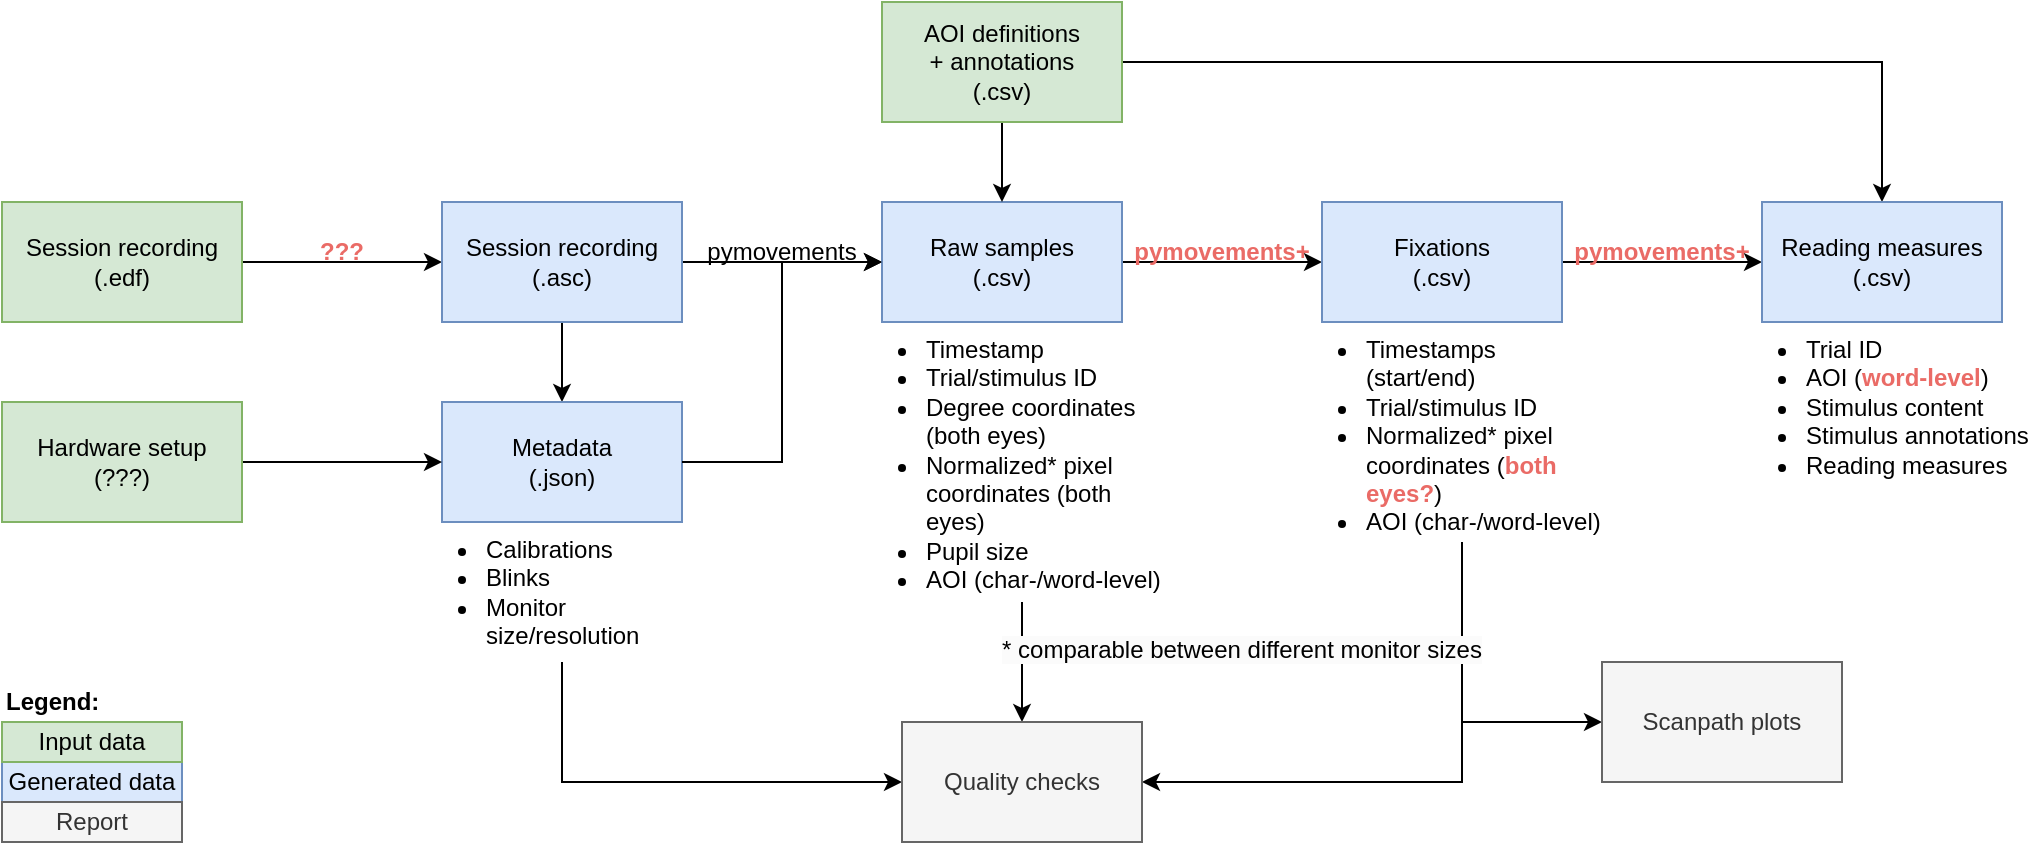 <mxfile version="24.4.4" type="google">
  <diagram name="Page-1" id="AtIYIHQ_GJjiH0cBQafu">
    <mxGraphModel grid="1" page="1" gridSize="10" guides="1" tooltips="1" connect="1" arrows="1" fold="1" pageScale="1" pageWidth="1169" pageHeight="827" math="0" shadow="0">
      <root>
        <mxCell id="0" />
        <mxCell id="1" parent="0" />
        <mxCell id="c0CKN2lVMgZB3iicLmFA-7" style="edgeStyle=orthogonalEdgeStyle;rounded=0;orthogonalLoop=1;jettySize=auto;html=1;exitX=1;exitY=0.5;exitDx=0;exitDy=0;entryX=0;entryY=0.5;entryDx=0;entryDy=0;" edge="1" parent="1" source="c0CKN2lVMgZB3iicLmFA-1" target="c0CKN2lVMgZB3iicLmFA-2">
          <mxGeometry relative="1" as="geometry" />
        </mxCell>
        <mxCell id="c0CKN2lVMgZB3iicLmFA-1" value="Session recording&lt;div&gt;(.edf)&lt;/div&gt;" style="rounded=0;whiteSpace=wrap;html=1;fillColor=#d5e8d4;strokeColor=#82b366;" vertex="1" parent="1">
          <mxGeometry x="80" y="240" width="120" height="60" as="geometry" />
        </mxCell>
        <mxCell id="c0CKN2lVMgZB3iicLmFA-8" style="edgeStyle=orthogonalEdgeStyle;rounded=0;orthogonalLoop=1;jettySize=auto;html=1;entryX=0;entryY=0.5;entryDx=0;entryDy=0;" edge="1" parent="1" source="c0CKN2lVMgZB3iicLmFA-2" target="c0CKN2lVMgZB3iicLmFA-3">
          <mxGeometry relative="1" as="geometry" />
        </mxCell>
        <mxCell id="c0CKN2lVMgZB3iicLmFA-9" style="edgeStyle=orthogonalEdgeStyle;rounded=0;orthogonalLoop=1;jettySize=auto;html=1;exitX=0.5;exitY=1;exitDx=0;exitDy=0;entryX=0.5;entryY=0;entryDx=0;entryDy=0;" edge="1" parent="1" source="c0CKN2lVMgZB3iicLmFA-2" target="c0CKN2lVMgZB3iicLmFA-4">
          <mxGeometry relative="1" as="geometry" />
        </mxCell>
        <mxCell id="c0CKN2lVMgZB3iicLmFA-2" value="Session recording&lt;div&gt;(.asc)&lt;/div&gt;" style="rounded=0;whiteSpace=wrap;html=1;fillColor=#dae8fc;strokeColor=#6c8ebf;" vertex="1" parent="1">
          <mxGeometry x="300" y="240" width="120" height="60" as="geometry" />
        </mxCell>
        <mxCell id="c0CKN2lVMgZB3iicLmFA-27" style="edgeStyle=orthogonalEdgeStyle;rounded=0;orthogonalLoop=1;jettySize=auto;html=1;exitX=1;exitY=0.5;exitDx=0;exitDy=0;entryX=0;entryY=0.5;entryDx=0;entryDy=0;" edge="1" parent="1" source="c0CKN2lVMgZB3iicLmFA-3" target="c0CKN2lVMgZB3iicLmFA-14">
          <mxGeometry relative="1" as="geometry" />
        </mxCell>
        <mxCell id="c0CKN2lVMgZB3iicLmFA-3" value="Raw samples&lt;div&gt;(.csv)&lt;/div&gt;" style="rounded=0;whiteSpace=wrap;html=1;fillColor=#dae8fc;strokeColor=#6c8ebf;" vertex="1" parent="1">
          <mxGeometry x="520" y="240" width="120" height="60" as="geometry" />
        </mxCell>
        <mxCell id="c0CKN2lVMgZB3iicLmFA-4" value="Metadata&lt;div&gt;(.json)&lt;/div&gt;" style="rounded=0;whiteSpace=wrap;html=1;fillColor=#dae8fc;strokeColor=#6c8ebf;" vertex="1" parent="1">
          <mxGeometry x="300" y="340" width="120" height="60" as="geometry" />
        </mxCell>
        <mxCell id="c0CKN2lVMgZB3iicLmFA-24" style="edgeStyle=orthogonalEdgeStyle;rounded=0;orthogonalLoop=1;jettySize=auto;html=1;exitX=0.5;exitY=1;exitDx=0;exitDy=0;entryX=0.5;entryY=0;entryDx=0;entryDy=0;" edge="1" parent="1" source="c0CKN2lVMgZB3iicLmFA-5" target="c0CKN2lVMgZB3iicLmFA-22">
          <mxGeometry relative="1" as="geometry" />
        </mxCell>
        <mxCell id="c0CKN2lVMgZB3iicLmFA-5" value="&lt;ul style=&quot;padding-left: 20px; margin-top: 0px; margin-bottom: 0px;&quot;&gt;&lt;li&gt;Timestamp&lt;/li&gt;&lt;li&gt;Trial/stimulus ID&lt;/li&gt;&lt;li&gt;Degree coordinates (both eyes)&lt;/li&gt;&lt;li&gt;Normalized* pixel coordinates (both eyes)&lt;/li&gt;&lt;li&gt;Pupil size&lt;/li&gt;&lt;li&gt;AOI (char-/word-level)&lt;/li&gt;&lt;/ul&gt;" style="text;html=1;align=left;verticalAlign=top;whiteSpace=wrap;rounded=0;" vertex="1" parent="1">
          <mxGeometry x="520" y="300" width="140" height="140" as="geometry" />
        </mxCell>
        <mxCell id="c0CKN2lVMgZB3iicLmFA-13" style="edgeStyle=orthogonalEdgeStyle;rounded=0;orthogonalLoop=1;jettySize=auto;html=1;entryX=0.5;entryY=0;entryDx=0;entryDy=0;" edge="1" parent="1" source="c0CKN2lVMgZB3iicLmFA-6" target="c0CKN2lVMgZB3iicLmFA-3">
          <mxGeometry relative="1" as="geometry" />
        </mxCell>
        <mxCell id="c0CKN2lVMgZB3iicLmFA-37" style="edgeStyle=orthogonalEdgeStyle;rounded=0;orthogonalLoop=1;jettySize=auto;html=1;entryX=0.5;entryY=0;entryDx=0;entryDy=0;" edge="1" parent="1" source="c0CKN2lVMgZB3iicLmFA-6" target="c0CKN2lVMgZB3iicLmFA-33">
          <mxGeometry relative="1" as="geometry" />
        </mxCell>
        <mxCell id="c0CKN2lVMgZB3iicLmFA-6" value="AOI definitions&lt;br&gt;+ annotations&lt;div&gt;(.csv)&lt;/div&gt;" style="rounded=0;whiteSpace=wrap;html=1;fillColor=#d5e8d4;strokeColor=#82b366;" vertex="1" parent="1">
          <mxGeometry x="520" y="140" width="120" height="60" as="geometry" />
        </mxCell>
        <mxCell id="c0CKN2lVMgZB3iicLmFA-35" style="edgeStyle=orthogonalEdgeStyle;rounded=0;orthogonalLoop=1;jettySize=auto;html=1;entryX=0;entryY=0.5;entryDx=0;entryDy=0;" edge="1" parent="1" source="c0CKN2lVMgZB3iicLmFA-14" target="c0CKN2lVMgZB3iicLmFA-33">
          <mxGeometry relative="1" as="geometry" />
        </mxCell>
        <mxCell id="c0CKN2lVMgZB3iicLmFA-14" value="Fixations&lt;div&gt;(.csv)&lt;/div&gt;" style="rounded=0;whiteSpace=wrap;html=1;fillColor=#dae8fc;strokeColor=#6c8ebf;" vertex="1" parent="1">
          <mxGeometry x="740" y="240" width="120" height="60" as="geometry" />
        </mxCell>
        <mxCell id="c0CKN2lVMgZB3iicLmFA-23" style="edgeStyle=orthogonalEdgeStyle;rounded=0;orthogonalLoop=1;jettySize=auto;html=1;entryX=0;entryY=0.5;entryDx=0;entryDy=0;exitX=0.5;exitY=1;exitDx=0;exitDy=0;" edge="1" parent="1" source="c0CKN2lVMgZB3iicLmFA-15" target="c0CKN2lVMgZB3iicLmFA-22">
          <mxGeometry relative="1" as="geometry" />
        </mxCell>
        <mxCell id="c0CKN2lVMgZB3iicLmFA-15" value="&lt;ul style=&quot;padding-left: 20px; margin-top: 0px; margin-bottom: 0px;&quot;&gt;&lt;li&gt;Calibrations&lt;/li&gt;&lt;li&gt;Blinks&lt;/li&gt;&lt;li&gt;Monitor size/resolution&lt;/li&gt;&lt;/ul&gt;" style="text;html=1;align=left;verticalAlign=top;whiteSpace=wrap;rounded=0;" vertex="1" parent="1">
          <mxGeometry x="300" y="400" width="120" height="70" as="geometry" />
        </mxCell>
        <mxCell id="c0CKN2lVMgZB3iicLmFA-26" style="edgeStyle=orthogonalEdgeStyle;rounded=0;orthogonalLoop=1;jettySize=auto;html=1;exitX=0.5;exitY=1;exitDx=0;exitDy=0;entryX=1;entryY=0.5;entryDx=0;entryDy=0;" edge="1" parent="1" source="c0CKN2lVMgZB3iicLmFA-17" target="c0CKN2lVMgZB3iicLmFA-22">
          <mxGeometry relative="1" as="geometry" />
        </mxCell>
        <mxCell id="c0CKN2lVMgZB3iicLmFA-44" style="edgeStyle=orthogonalEdgeStyle;rounded=0;orthogonalLoop=1;jettySize=auto;html=1;exitX=0.5;exitY=1;exitDx=0;exitDy=0;entryX=0;entryY=0.5;entryDx=0;entryDy=0;" edge="1" parent="1" source="c0CKN2lVMgZB3iicLmFA-17" target="c0CKN2lVMgZB3iicLmFA-43">
          <mxGeometry relative="1" as="geometry" />
        </mxCell>
        <mxCell id="c0CKN2lVMgZB3iicLmFA-17" value="&lt;ul style=&quot;padding-left: 20px; margin-top: 0px; margin-bottom: 0px;&quot;&gt;&lt;li&gt;Timestamps (start/end)&lt;/li&gt;&lt;li&gt;Trial/stimulus ID&lt;/li&gt;&lt;li&gt;Normalized* pixel coordinates (&lt;b&gt;&lt;font color=&quot;#ea6b66&quot;&gt;both eyes?&lt;/font&gt;&lt;/b&gt;)&lt;/li&gt;&lt;li&gt;AOI (char-/word-level)&lt;/li&gt;&lt;/ul&gt;" style="text;html=1;align=left;verticalAlign=top;whiteSpace=wrap;rounded=0;" vertex="1" parent="1">
          <mxGeometry x="740" y="300" width="140" height="110" as="geometry" />
        </mxCell>
        <mxCell id="c0CKN2lVMgZB3iicLmFA-18" value="&lt;span style=&quot;color: rgb(0, 0, 0); font-family: Helvetica; font-size: 12px; font-style: normal; font-variant-ligatures: normal; font-variant-caps: normal; font-weight: 400; letter-spacing: normal; orphans: 2; text-indent: 0px; text-transform: none; widows: 2; word-spacing: 0px; -webkit-text-stroke-width: 0px; white-space: normal; background-color: rgb(251, 251, 251); text-decoration-thickness: initial; text-decoration-style: initial; text-decoration-color: initial; float: none; display: inline !important;&quot;&gt;* comparable between different monitor sizes&lt;/span&gt;" style="text;whiteSpace=wrap;html=1;align=center;" vertex="1" parent="1">
          <mxGeometry x="520" y="450" width="360" height="30" as="geometry" />
        </mxCell>
        <mxCell id="c0CKN2lVMgZB3iicLmFA-21" style="edgeStyle=orthogonalEdgeStyle;rounded=0;orthogonalLoop=1;jettySize=auto;html=1;entryX=0;entryY=0.5;entryDx=0;entryDy=0;exitX=1;exitY=0.5;exitDx=0;exitDy=0;" edge="1" parent="1" source="c0CKN2lVMgZB3iicLmFA-19" target="c0CKN2lVMgZB3iicLmFA-4">
          <mxGeometry relative="1" as="geometry" />
        </mxCell>
        <mxCell id="c0CKN2lVMgZB3iicLmFA-32" style="edgeStyle=orthogonalEdgeStyle;rounded=0;orthogonalLoop=1;jettySize=auto;html=1;exitX=1;exitY=0.5;exitDx=0;exitDy=0;entryX=0;entryY=0.5;entryDx=0;entryDy=0;" edge="1" parent="1" source="c0CKN2lVMgZB3iicLmFA-4" target="c0CKN2lVMgZB3iicLmFA-3">
          <mxGeometry relative="1" as="geometry" />
        </mxCell>
        <mxCell id="c0CKN2lVMgZB3iicLmFA-19" value="Hardware setup&lt;div&gt;(???)&lt;/div&gt;" style="rounded=0;whiteSpace=wrap;html=1;fillColor=#d5e8d4;strokeColor=#82b366;" vertex="1" parent="1">
          <mxGeometry x="80" y="340" width="120" height="60" as="geometry" />
        </mxCell>
        <mxCell id="c0CKN2lVMgZB3iicLmFA-22" value="Quality checks" style="rounded=0;whiteSpace=wrap;html=1;fillColor=#f5f5f5;strokeColor=#666666;fontColor=#333333;" vertex="1" parent="1">
          <mxGeometry x="530" y="500" width="120" height="60" as="geometry" />
        </mxCell>
        <mxCell id="c0CKN2lVMgZB3iicLmFA-29" value="???" style="text;html=1;align=center;verticalAlign=middle;whiteSpace=wrap;rounded=0;fontColor=#EA6B66;fontStyle=1" vertex="1" parent="1">
          <mxGeometry x="220" y="250" width="60" height="30" as="geometry" />
        </mxCell>
        <mxCell id="c0CKN2lVMgZB3iicLmFA-30" value="pymovements" style="text;html=1;align=center;verticalAlign=middle;whiteSpace=wrap;rounded=0;" vertex="1" parent="1">
          <mxGeometry x="440" y="250" width="60" height="30" as="geometry" />
        </mxCell>
        <mxCell id="c0CKN2lVMgZB3iicLmFA-31" value="pymovements+" style="text;html=1;align=center;verticalAlign=middle;whiteSpace=wrap;rounded=0;fontColor=#EA6B66;fontStyle=1" vertex="1" parent="1">
          <mxGeometry x="660" y="250" width="60" height="30" as="geometry" />
        </mxCell>
        <mxCell id="c0CKN2lVMgZB3iicLmFA-33" value="Reading measures&lt;div&gt;(.csv)&lt;/div&gt;" style="rounded=0;whiteSpace=wrap;html=1;fillColor=#dae8fc;strokeColor=#6c8ebf;" vertex="1" parent="1">
          <mxGeometry x="960" y="240" width="120" height="60" as="geometry" />
        </mxCell>
        <mxCell id="c0CKN2lVMgZB3iicLmFA-34" value="&lt;ul style=&quot;padding-left: 20px; margin-top: 0px; margin-bottom: 0px;&quot;&gt;&lt;li&gt;&lt;span style=&quot;background-color: initial;&quot;&gt;Trial ID&lt;/span&gt;&lt;/li&gt;&lt;li&gt;&lt;span style=&quot;background-color: initial;&quot;&gt;AOI (&lt;b&gt;&lt;font color=&quot;#ea6b66&quot;&gt;word-level&lt;/font&gt;&lt;/b&gt;)&lt;/span&gt;&lt;/li&gt;&lt;li&gt;Stimulus content&lt;/li&gt;&lt;li&gt;Stimulus annotations&lt;/li&gt;&lt;li&gt;Reading measures&lt;/li&gt;&lt;/ul&gt;" style="text;html=1;align=left;verticalAlign=top;whiteSpace=wrap;rounded=0;" vertex="1" parent="1">
          <mxGeometry x="960" y="300" width="140" height="80" as="geometry" />
        </mxCell>
        <mxCell id="c0CKN2lVMgZB3iicLmFA-36" value="pymovements+" style="text;html=1;align=center;verticalAlign=middle;whiteSpace=wrap;rounded=0;fontColor=#EA6B66;fontStyle=1" vertex="1" parent="1">
          <mxGeometry x="880" y="250" width="60" height="30" as="geometry" />
        </mxCell>
        <mxCell id="c0CKN2lVMgZB3iicLmFA-38" value="Generated data" style="rounded=0;whiteSpace=wrap;html=1;fillColor=#dae8fc;strokeColor=#6c8ebf;" vertex="1" parent="1">
          <mxGeometry x="80" y="520" width="90" height="20" as="geometry" />
        </mxCell>
        <mxCell id="c0CKN2lVMgZB3iicLmFA-39" value="Input data" style="rounded=0;whiteSpace=wrap;html=1;fillColor=#d5e8d4;strokeColor=#82b366;" vertex="1" parent="1">
          <mxGeometry x="80" y="500" width="90" height="20" as="geometry" />
        </mxCell>
        <mxCell id="c0CKN2lVMgZB3iicLmFA-41" value="Legend:" style="text;html=1;align=left;verticalAlign=middle;whiteSpace=wrap;rounded=0;fontStyle=1" vertex="1" parent="1">
          <mxGeometry x="80" y="480" width="90" height="20" as="geometry" />
        </mxCell>
        <mxCell id="c0CKN2lVMgZB3iicLmFA-42" value="Report" style="rounded=0;whiteSpace=wrap;html=1;fillColor=#f5f5f5;strokeColor=#666666;fontColor=#333333;" vertex="1" parent="1">
          <mxGeometry x="80" y="540" width="90" height="20" as="geometry" />
        </mxCell>
        <mxCell id="c0CKN2lVMgZB3iicLmFA-43" value="Scanpath plots" style="rounded=0;whiteSpace=wrap;html=1;fillColor=#f5f5f5;strokeColor=#666666;fontColor=#333333;" vertex="1" parent="1">
          <mxGeometry x="880" y="470" width="120" height="60" as="geometry" />
        </mxCell>
      </root>
    </mxGraphModel>
  </diagram>
</mxfile>
